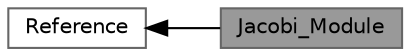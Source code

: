 digraph "Jacobi_Module"
{
 // LATEX_PDF_SIZE
  bgcolor="transparent";
  edge [fontname=Helvetica,fontsize=10,labelfontname=Helvetica,labelfontsize=10];
  node [fontname=Helvetica,fontsize=10,shape=box,height=0.2,width=0.4];
  rankdir=LR;
  Node2 [id="Node000002",label="Reference",height=0.2,width=0.4,color="grey40", fillcolor="white", style="filled",URL="$group___dense_matrix_manipulation___reference.html",tooltip=" "];
  Node1 [id="Node000001",label="Jacobi_Module",height=0.2,width=0.4,color="gray40", fillcolor="grey60", style="filled", fontcolor="black",tooltip=" "];
  Node2->Node1 [shape=plaintext, dir="back", style="solid"];
}
